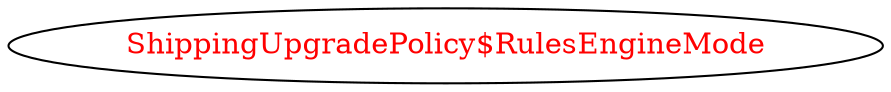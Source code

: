 digraph dependencyGraph {
 concentrate=true;
 ranksep="2.0";
 rankdir="LR"; 
 splines="ortho";
"ShippingUpgradePolicy$RulesEngineMode" [fontcolor="red"];
}
